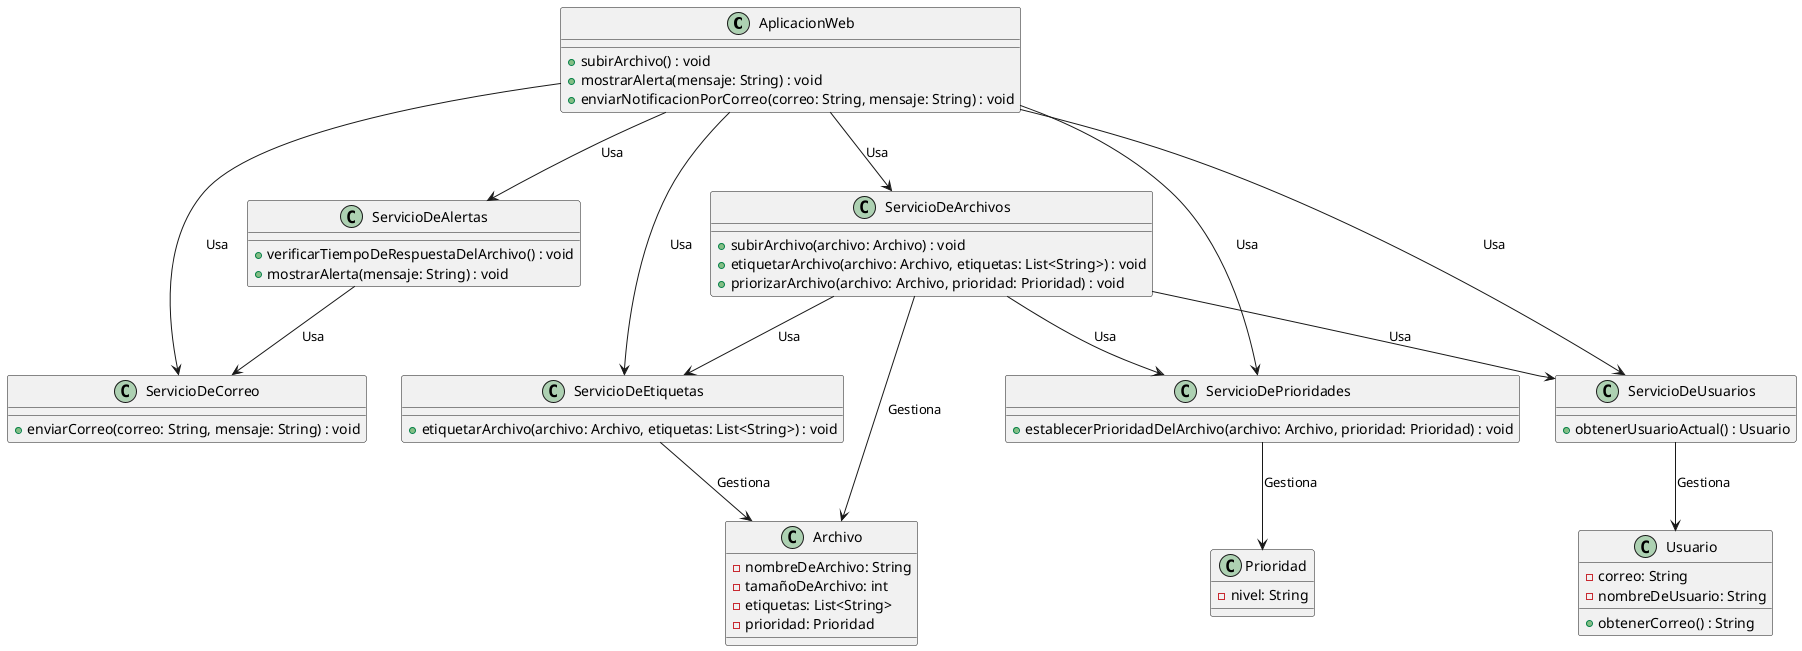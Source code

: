 @startuml
!define RECTANGLE class

RECTANGLE AplicacionWeb {
  + subirArchivo() : void
  + mostrarAlerta(mensaje: String) : void
  + enviarNotificacionPorCorreo(correo: String, mensaje: String) : void
}

RECTANGLE ServicioDeAlertas {
  + verificarTiempoDeRespuestaDelArchivo() : void
  + mostrarAlerta(mensaje: String) : void
}

RECTANGLE ServicioDeCorreo {
  + enviarCorreo(correo: String, mensaje: String) : void
}

RECTANGLE ServicioDeArchivos {
  + subirArchivo(archivo: Archivo) : void
  + etiquetarArchivo(archivo: Archivo, etiquetas: List<String>) : void
  + priorizarArchivo(archivo: Archivo, prioridad: Prioridad) : void
}

RECTANGLE ServicioDeUsuarios {
  + obtenerUsuarioActual() : Usuario
}

RECTANGLE ServicioDePrioridades {
  + establecerPrioridadDelArchivo(archivo: Archivo, prioridad: Prioridad) : void
}

RECTANGLE ServicioDeEtiquetas {
  + etiquetarArchivo(archivo: Archivo, etiquetas: List<String>) : void
}

RECTANGLE Usuario {
  - correo: String
  - nombreDeUsuario: String
  + obtenerCorreo() : String
}

RECTANGLE Archivo {
  - nombreDeArchivo: String
  - tamañoDeArchivo: int
  - etiquetas: List<String>
  - prioridad: Prioridad
}

RECTANGLE Prioridad {
  - nivel: String
}

AplicacionWeb --> ServicioDeAlertas : Usa
AplicacionWeb --> ServicioDeCorreo : Usa
AplicacionWeb --> ServicioDeArchivos : Usa
AplicacionWeb --> ServicioDeUsuarios : Usa
AplicacionWeb --> ServicioDePrioridades : Usa
AplicacionWeb --> ServicioDeEtiquetas : Usa

ServicioDeAlertas --> ServicioDeCorreo : Usa

ServicioDeArchivos --> ServicioDeUsuarios : Usa
ServicioDeArchivos --> ServicioDePrioridades : Usa
ServicioDeArchivos --> ServicioDeEtiquetas : Usa

ServicioDeUsuarios --> Usuario : Gestiona
ServicioDeArchivos --> Archivo : Gestiona
ServicioDePrioridades --> Prioridad : Gestiona
ServicioDeEtiquetas --> Archivo : Gestiona
@enduml
